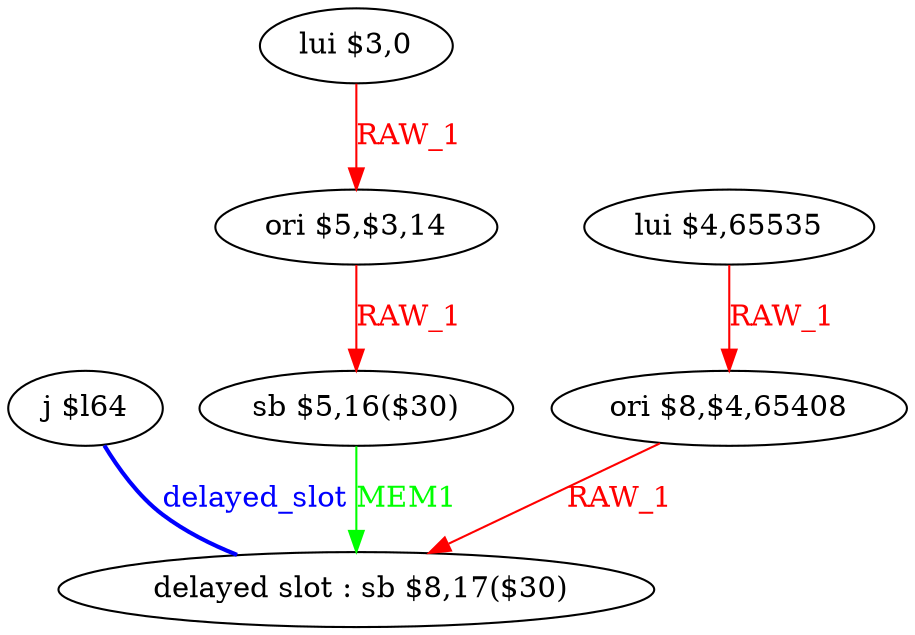 digraph G1 {
node [shape = ellipse];
i6 [label = " delayed slot : sb $8,17($30)"] ;
i5 ->  i6 [style = bold, dir= none, fontcolor = blue, color = blue, label= "delayed_slot"];
i5 [label = "j $l64"] ;
i0 [label = "lui $3,0"] ;
i0 ->  i1 [color = red, fontcolor = red, label= "RAW_1"];
i1 [label = "ori $5,$3,14"] ;
i1 ->  i3 [color = red, fontcolor = red, label= "RAW_1"];
i3 [label = "sb $5,16($30)"] ;
i3 ->  i6 [color = green, fontcolor = green, label= "MEM1"];
i2 [label = "lui $4,65535"] ;
i2 ->  i4 [color = red, fontcolor = red, label= "RAW_1"];
i4 [label = "ori $8,$4,65408"] ;
i4 ->  i6 [color = red, fontcolor = red, label= "RAW_1"];
}
